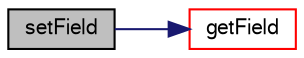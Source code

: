 digraph "setField"
{
  bgcolor="transparent";
  edge [fontname="FreeSans",fontsize="10",labelfontname="FreeSans",labelfontsize="10"];
  node [fontname="FreeSans",fontsize="10",shape=record];
  rankdir="LR";
  Node878 [label="setField",height=0.2,width=0.4,color="black", fillcolor="grey75", style="filled", fontcolor="black"];
  Node878 -> Node879 [color="midnightblue",fontsize="10",style="solid",fontname="FreeSans"];
  Node879 [label="getField",height=0.2,width=0.4,color="red",URL="$a25242.html#a8fd35269fdaf69e729c001cdb7846051",tooltip="WIP. From a set of hits (points and. "];
}
